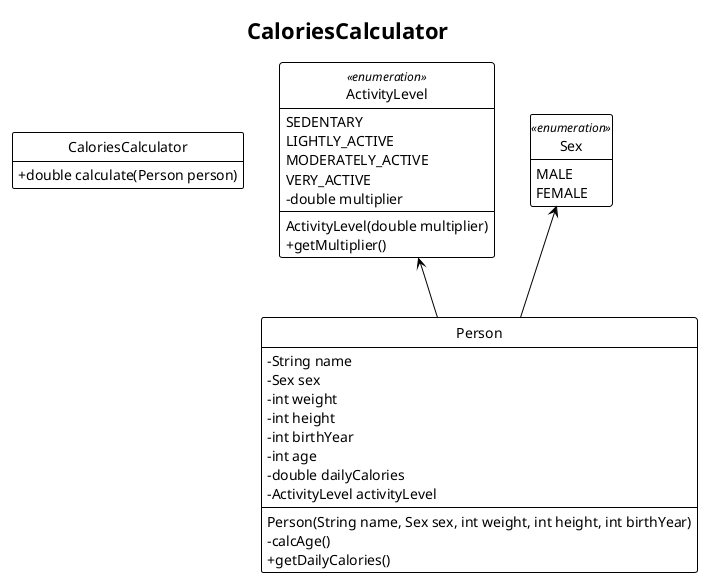 @startuml
!theme plain
hide circle
hide empty attributes
hide empty methods
skinparam classAttributeIconSize 0
top to bottom direction

title CaloriesCalculator

class CaloriesCalculator {
    + double calculate(Person person)
}

class Person {
    - String name
    - Sex sex
    - int weight
    - int height
    - int birthYear
    - int age
    - double dailyCalories
    - ActivityLevel activityLevel
    Person(String name, Sex sex, int weight, int height, int birthYear)
    - calcAge()
    + getDailyCalories()
}

enum ActivityLevel <<enumeration>> {
    SEDENTARY
    LIGHTLY_ACTIVE
    MODERATELY_ACTIVE
    VERY_ACTIVE
    - double multiplier
    ActivityLevel(double multiplier)
    + getMultiplier()
}

enum Sex <<enumeration>> {
    MALE
    FEMALE
}

ActivityLevel <-- Person
Sex <-- Person
@enduml